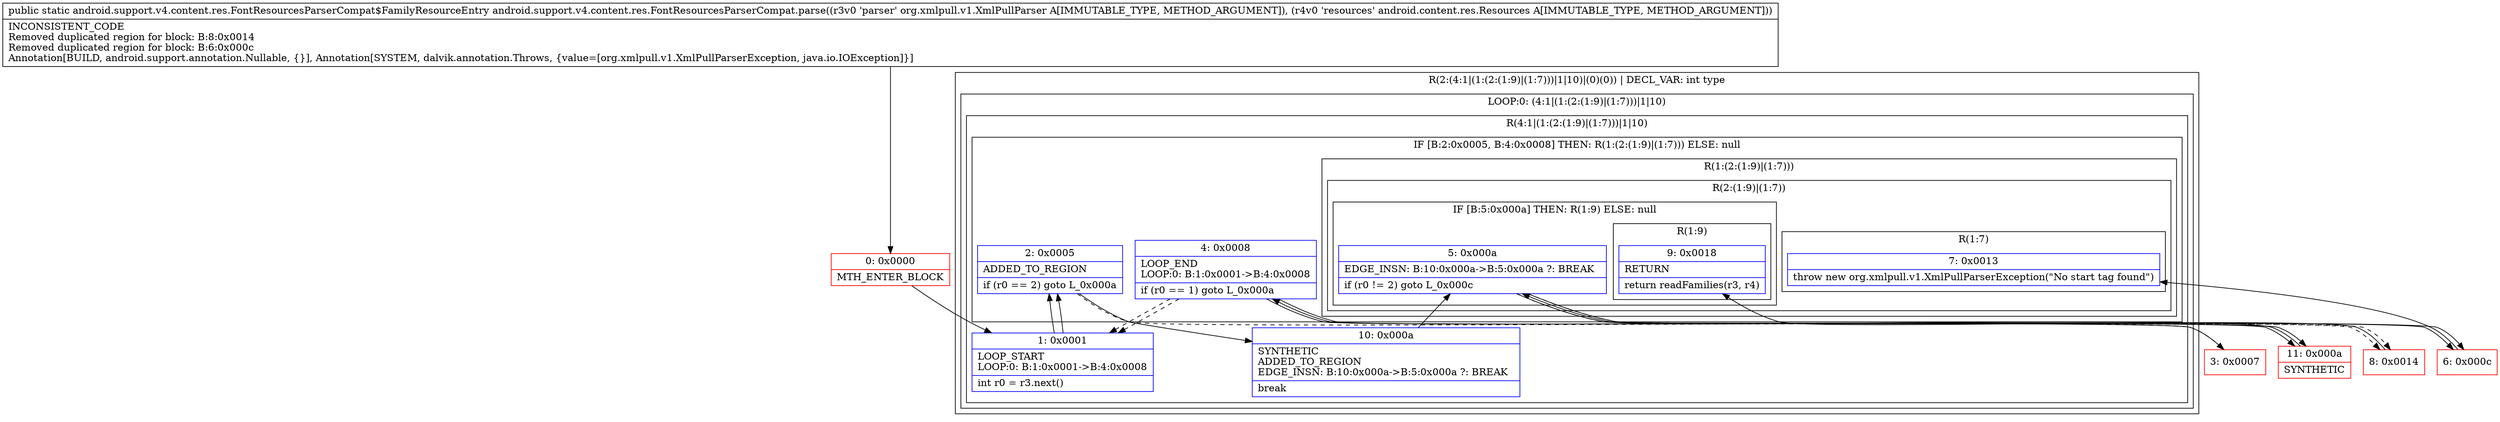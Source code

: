 digraph "CFG forandroid.support.v4.content.res.FontResourcesParserCompat.parse(Lorg\/xmlpull\/v1\/XmlPullParser;Landroid\/content\/res\/Resources;)Landroid\/support\/v4\/content\/res\/FontResourcesParserCompat$FamilyResourceEntry;" {
subgraph cluster_Region_2040484760 {
label = "R(2:(4:1|(1:(2:(1:9)|(1:7)))|1|10)|(0)(0)) | DECL_VAR: int type\l";
node [shape=record,color=blue];
subgraph cluster_LoopRegion_1788694999 {
label = "LOOP:0: (4:1|(1:(2:(1:9)|(1:7)))|1|10)";
node [shape=record,color=blue];
Node_4 [shape=record,label="{4\:\ 0x0008|LOOP_END\lLOOP:0: B:1:0x0001\-\>B:4:0x0008\l|if (r0 == 1) goto L_0x000a\l}"];
subgraph cluster_Region_1958663364 {
label = "R(4:1|(1:(2:(1:9)|(1:7)))|1|10)";
node [shape=record,color=blue];
Node_1 [shape=record,label="{1\:\ 0x0001|LOOP_START\lLOOP:0: B:1:0x0001\-\>B:4:0x0008\l|int r0 = r3.next()\l}"];
subgraph cluster_IfRegion_1095046655 {
label = "IF [B:2:0x0005, B:4:0x0008] THEN: R(1:(2:(1:9)|(1:7))) ELSE: null";
node [shape=record,color=blue];
Node_2 [shape=record,label="{2\:\ 0x0005|ADDED_TO_REGION\l|if (r0 == 2) goto L_0x000a\l}"];
Node_4 [shape=record,label="{4\:\ 0x0008|LOOP_END\lLOOP:0: B:1:0x0001\-\>B:4:0x0008\l|if (r0 == 1) goto L_0x000a\l}"];
subgraph cluster_Region_408943293 {
label = "R(1:(2:(1:9)|(1:7)))";
node [shape=record,color=blue];
subgraph cluster_Region_1223599224 {
label = "R(2:(1:9)|(1:7))";
node [shape=record,color=blue];
subgraph cluster_IfRegion_416155958 {
label = "IF [B:5:0x000a] THEN: R(1:9) ELSE: null";
node [shape=record,color=blue];
Node_5 [shape=record,label="{5\:\ 0x000a|EDGE_INSN: B:10:0x000a\-\>B:5:0x000a ?: BREAK  \l|if (r0 != 2) goto L_0x000c\l}"];
subgraph cluster_Region_1952436289 {
label = "R(1:9)";
node [shape=record,color=blue];
Node_9 [shape=record,label="{9\:\ 0x0018|RETURN\l|return readFamilies(r3, r4)\l}"];
}
}
subgraph cluster_Region_2011123393 {
label = "R(1:7)";
node [shape=record,color=blue];
Node_7 [shape=record,label="{7\:\ 0x0013|throw new org.xmlpull.v1.XmlPullParserException(\"No start tag found\")\l}"];
}
}
}
}
Node_1 [shape=record,label="{1\:\ 0x0001|LOOP_START\lLOOP:0: B:1:0x0001\-\>B:4:0x0008\l|int r0 = r3.next()\l}"];
Node_10 [shape=record,label="{10\:\ 0x000a|SYNTHETIC\lADDED_TO_REGION\lEDGE_INSN: B:10:0x000a\-\>B:5:0x000a ?: BREAK  \l|break\l}"];
}
}
subgraph cluster_IfRegion_441771551 {
label = "IF [B:5:0x000a] THEN: R(0) ELSE: R(0)";
node [shape=record,color=blue];
Node_5 [shape=record,label="{5\:\ 0x000a|EDGE_INSN: B:10:0x000a\-\>B:5:0x000a ?: BREAK  \l|if (r0 != 2) goto L_0x000c\l}"];
subgraph cluster_Region_280152213 {
label = "R(0)";
node [shape=record,color=blue];
}
subgraph cluster_Region_759325599 {
label = "R(0)";
node [shape=record,color=blue];
}
}
}
Node_0 [shape=record,color=red,label="{0\:\ 0x0000|MTH_ENTER_BLOCK\l}"];
Node_3 [shape=record,color=red,label="{3\:\ 0x0007}"];
Node_6 [shape=record,color=red,label="{6\:\ 0x000c}"];
Node_8 [shape=record,color=red,label="{8\:\ 0x0014}"];
Node_11 [shape=record,color=red,label="{11\:\ 0x000a|SYNTHETIC\l}"];
MethodNode[shape=record,label="{public static android.support.v4.content.res.FontResourcesParserCompat$FamilyResourceEntry android.support.v4.content.res.FontResourcesParserCompat.parse((r3v0 'parser' org.xmlpull.v1.XmlPullParser A[IMMUTABLE_TYPE, METHOD_ARGUMENT]), (r4v0 'resources' android.content.res.Resources A[IMMUTABLE_TYPE, METHOD_ARGUMENT]))  | INCONSISTENT_CODE\lRemoved duplicated region for block: B:8:0x0014 \lRemoved duplicated region for block: B:6:0x000c \lAnnotation[BUILD, android.support.annotation.Nullable, \{\}], Annotation[SYSTEM, dalvik.annotation.Throws, \{value=[org.xmlpull.v1.XmlPullParserException, java.io.IOException]\}]\l}"];
MethodNode -> Node_0;
Node_4 -> Node_1[style=dashed];
Node_4 -> Node_11;
Node_1 -> Node_2;
Node_2 -> Node_3[style=dashed];
Node_2 -> Node_10;
Node_4 -> Node_1[style=dashed];
Node_4 -> Node_11;
Node_5 -> Node_6;
Node_5 -> Node_8[style=dashed];
Node_1 -> Node_2;
Node_10 -> Node_5;
Node_5 -> Node_6;
Node_5 -> Node_8[style=dashed];
Node_0 -> Node_1;
Node_3 -> Node_4;
Node_6 -> Node_7;
Node_8 -> Node_9;
Node_11 -> Node_5;
}

